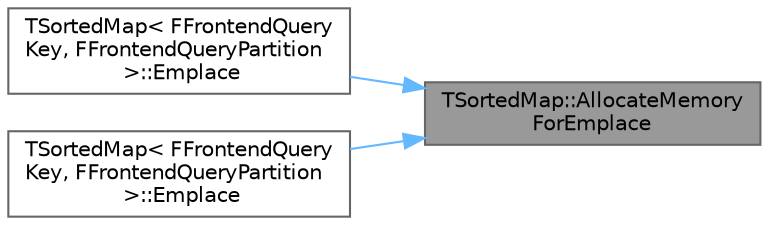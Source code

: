 digraph "TSortedMap::AllocateMemoryForEmplace"
{
 // INTERACTIVE_SVG=YES
 // LATEX_PDF_SIZE
  bgcolor="transparent";
  edge [fontname=Helvetica,fontsize=10,labelfontname=Helvetica,labelfontsize=10];
  node [fontname=Helvetica,fontsize=10,shape=box,height=0.2,width=0.4];
  rankdir="RL";
  Node1 [id="Node000001",label="TSortedMap::AllocateMemory\lForEmplace",height=0.2,width=0.4,color="gray40", fillcolor="grey60", style="filled", fontcolor="black",tooltip="Allocates raw memory for emplacing."];
  Node1 -> Node2 [id="edge1_Node000001_Node000002",dir="back",color="steelblue1",style="solid",tooltip=" "];
  Node2 [id="Node000002",label="TSortedMap\< FFrontendQuery\lKey, FFrontendQueryPartition\l \>::Emplace",height=0.2,width=0.4,color="grey40", fillcolor="white", style="filled",URL="$d6/d24/classTSortedMap.html#a6119daa008038b440ed522682bdd4434",tooltip=" "];
  Node1 -> Node3 [id="edge2_Node000001_Node000003",dir="back",color="steelblue1",style="solid",tooltip=" "];
  Node3 [id="Node000003",label="TSortedMap\< FFrontendQuery\lKey, FFrontendQueryPartition\l \>::Emplace",height=0.2,width=0.4,color="grey40", fillcolor="white", style="filled",URL="$d6/d24/classTSortedMap.html#a81b058d7dd3d687a1508617ac240e0d2",tooltip=" "];
}
